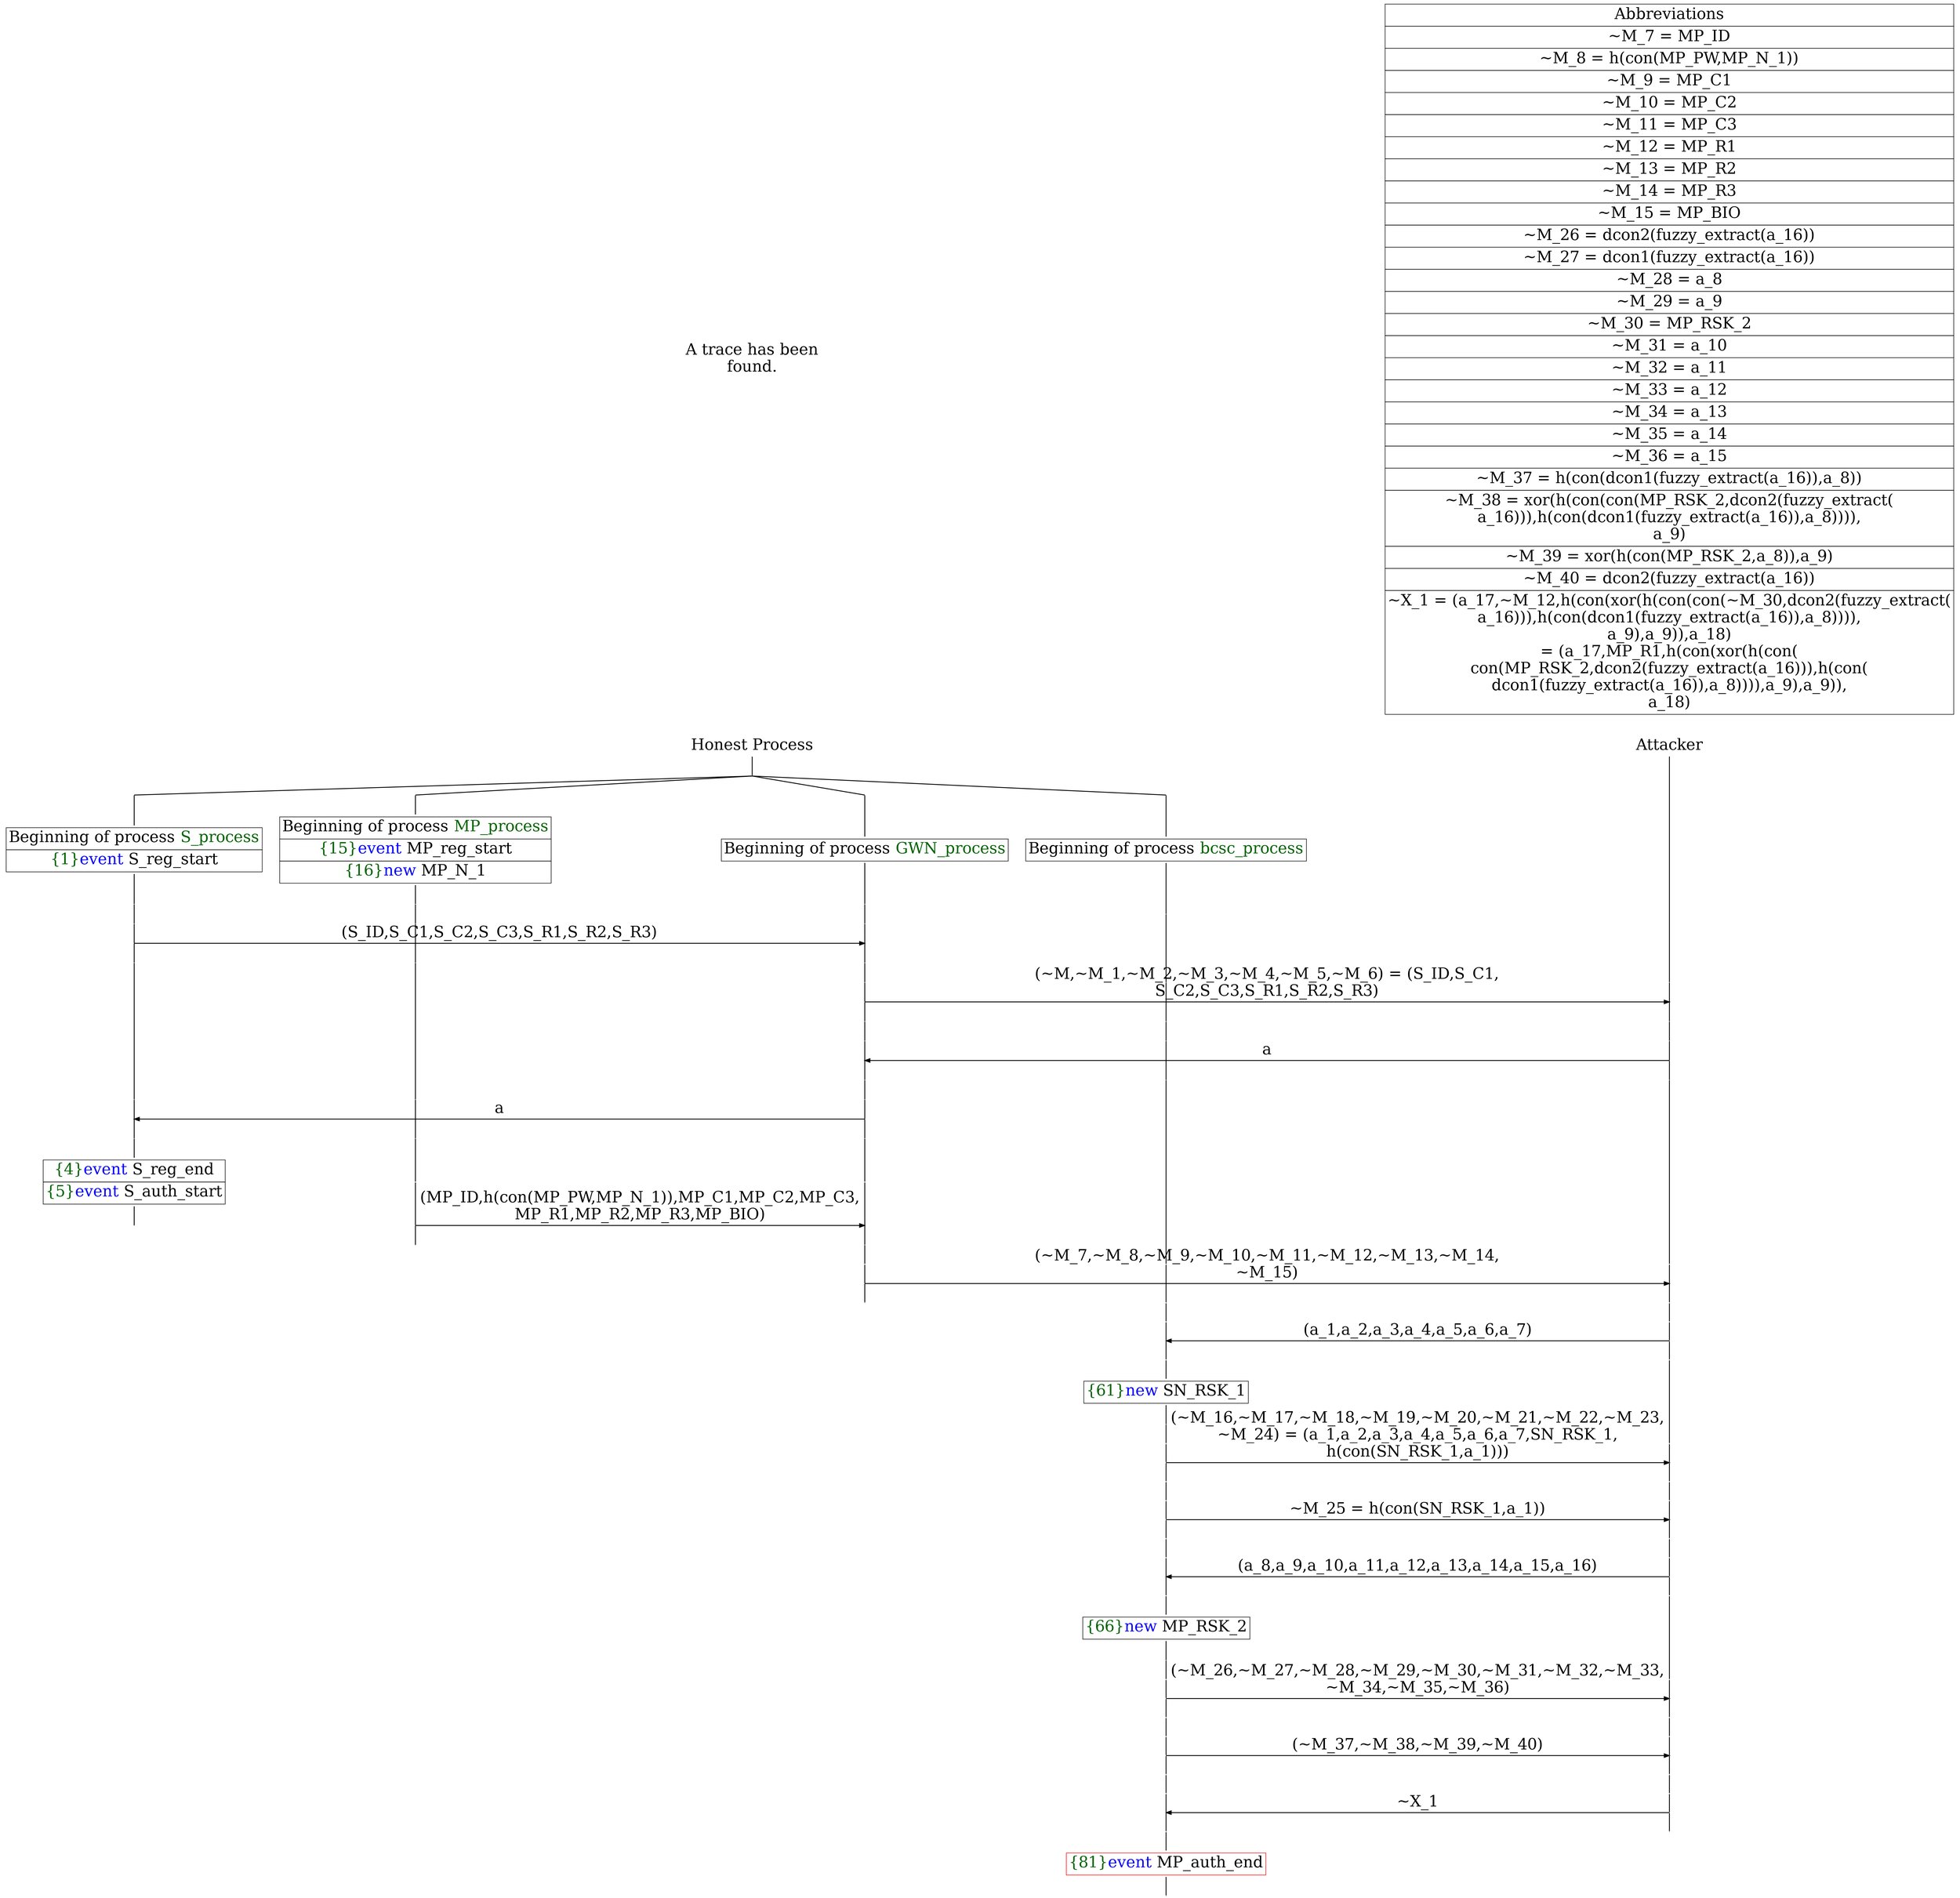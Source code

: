 digraph {
graph [ordering = out]
edge [arrowhead = none, penwidth = 1.6, fontsize = 30]
node [shape = point, width = 0, height = 0, fontsize = 30]
Trace [label = <A trace has been<br/>
found.<br/>
>, shape = plaintext]
P0__0 [label = "Honest Process", shape = plaintext]
P__0 [label = "Attacker", shape = plaintext]
Trace -> P0__0 [label = "", style = invisible, weight = 100]{rank = same; P0__0 P__0}
P0__0 -> P0__1 [label = <>, weight = 100]
/*RPar */
P0__1 -> P0_3__1 [label = <>]
P0__1 -> P0_2__1 [label = <>]
P0__1 -> P0_1__1 [label = <>]
P0__1 -> P0_0__1 [label = <>]
P0__1 [label = "", fixedsize = false, width = 0, height = 0, shape = none]
{rank = same; P0_0__1 P0_1__1 P0_2__1 P0_3__1}
P0_0__1 -> P0_0__2 [label = <>, weight = 100]
P0_0__2 [shape = plaintext, label = <<TABLE BORDER="0" CELLBORDER="1" CELLSPACING="0" CELLPADDING="4"> <TR><TD>Beginning of process <FONT COLOR="darkgreen">bcsc_process</FONT></TD></TR></TABLE>>]
P0_0__2 -> P0_0__3 [label = <>, weight = 100]
P0_1__1 -> P0_1__2 [label = <>, weight = 100]
P0_1__2 [shape = plaintext, label = <<TABLE BORDER="0" CELLBORDER="1" CELLSPACING="0" CELLPADDING="4"> <TR><TD>Beginning of process <FONT COLOR="darkgreen">GWN_process</FONT></TD></TR></TABLE>>]
P0_1__2 -> P0_1__3 [label = <>, weight = 100]
P0_2__1 -> P0_2__2 [label = <>, weight = 100]
P0_2__2 [shape = plaintext, label = <<TABLE BORDER="0" CELLBORDER="1" CELLSPACING="0" CELLPADDING="4"> <TR><TD>Beginning of process <FONT COLOR="darkgreen">MP_process</FONT></TD></TR><TR><TD><FONT COLOR="darkgreen">{15}</FONT><FONT COLOR="blue">event</FONT> MP_reg_start</TD></TR><TR><TD><FONT COLOR="darkgreen">{16}</FONT><FONT COLOR="blue">new </FONT>MP_N_1</TD></TR></TABLE>>]
P0_2__2 -> P0_2__3 [label = <>, weight = 100]
P0_3__1 -> P0_3__2 [label = <>, weight = 100]
P0_3__2 [shape = plaintext, label = <<TABLE BORDER="0" CELLBORDER="1" CELLSPACING="0" CELLPADDING="4"> <TR><TD>Beginning of process <FONT COLOR="darkgreen">S_process</FONT></TD></TR><TR><TD><FONT COLOR="darkgreen">{1}</FONT><FONT COLOR="blue">event</FONT> S_reg_start</TD></TR></TABLE>>]
P0_3__2 -> P0_3__3 [label = <>, weight = 100]
P0_3__3 -> P0_3__4 [label = <>, weight = 100]
P0_2__3 -> P0_2__4 [label = <>, weight = 100]
P0_1__3 -> P0_1__4 [label = <>, weight = 100]
{rank = same; P0_1__4 P0_2__4 P0_3__4}
P0_3__4 -> P0_3__5 [label = <>, weight = 100]
P0_1__4 -> P0_1__5 [label = <>, weight = 100]
{rank = same; P0_1__5 P0_3__5}
P0_3__5 -> P0_1__5 [label = <(S_ID,S_C1,S_C2,S_C3,S_R1,S_R2,S_R3)>, arrowhead = normal]
P0_3__5 -> P0_3__6 [label = <>, weight = 100]
P0_2__4 -> P0_2__5 [label = <>, weight = 100]
P0_1__5 -> P0_1__6 [label = <>, weight = 100]
{rank = same; P0_1__6 P0_2__5 P0_3__6}
P0_1__6 -> P0_1__7 [label = <>, weight = 100]
P0_0__3 -> P0_0__4 [label = <>, weight = 100]
P__0 -> P__1 [label = <>, weight = 100]
{rank = same; P__1 P0_0__4 P0_1__7}
P0_1__7 -> P0_1__8 [label = <>, weight = 100]
P__1 -> P__2 [label = <>, weight = 100]
{rank = same; P__2 P0_1__8}
P0_1__8 -> P__2 [label = <(~M,~M_1,~M_2,~M_3,~M_4,~M_5,~M_6) = (S_ID,S_C1,<br/>
S_C2,S_C3,S_R1,S_R2,S_R3)>, arrowhead = normal]
P0_1__8 -> P0_1__9 [label = <>, weight = 100]
P0_0__4 -> P0_0__5 [label = <>, weight = 100]
P__2 -> P__3 [label = <>, weight = 100]
{rank = same; P__3 P0_0__5 P0_1__9}
P0_1__9 -> P0_1__10 [label = <>, weight = 100]
P0_0__5 -> P0_0__6 [label = <>, weight = 100]
P__3 -> P__4 [label = <>, weight = 100]
{rank = same; P__4 P0_0__6 P0_1__10}
P0_1__10 -> P0_1__11 [label = <>, weight = 100]
P__4 -> P__5 [label = <>, weight = 100]
{rank = same; P__5 P0_1__11}
P0_1__11 -> P__5 [label = <a>, dir = back, arrowhead = normal]
P0_1__11 -> P0_1__12 [label = <>, weight = 100]
P0_0__6 -> P0_0__7 [label = <>, weight = 100]
P__5 -> P__6 [label = <>, weight = 100]
{rank = same; P__6 P0_0__7 P0_1__12}
P0_3__6 -> P0_3__7 [label = <>, weight = 100]
P0_2__5 -> P0_2__6 [label = <>, weight = 100]
P0_1__12 -> P0_1__13 [label = <>, weight = 100]
{rank = same; P0_1__13 P0_2__6 P0_3__7}
P0_3__7 -> P0_3__8 [label = <>, weight = 100]
P0_1__13 -> P0_1__14 [label = <>, weight = 100]
{rank = same; P0_1__14 P0_3__8}
P0_3__8 -> P0_1__14 [label = <a>, dir = back, arrowhead = normal]
P0_3__8 -> P0_3__9 [label = <>, weight = 100]
P0_2__6 -> P0_2__7 [label = <>, weight = 100]
P0_1__14 -> P0_1__15 [label = <>, weight = 100]
{rank = same; P0_1__15 P0_2__7 P0_3__9}
P0_3__9 -> P0_3__10 [label = <>, weight = 100]
P0_3__10 [shape = plaintext, label = <<TABLE BORDER="0" CELLBORDER="1" CELLSPACING="0" CELLPADDING="4"> <TR><TD><FONT COLOR="darkgreen">{4}</FONT><FONT COLOR="blue">event</FONT> S_reg_end</TD></TR><TR><TD><FONT COLOR="darkgreen">{5}</FONT><FONT COLOR="blue">event</FONT> S_auth_start</TD></TR></TABLE>>]
P0_3__10 -> P0_3__11 [label = <>, weight = 100]
P0_2__7 -> P0_2__8 [label = <>, weight = 100]
P0_1__15 -> P0_1__16 [label = <>, weight = 100]
{rank = same; P0_1__16 P0_2__8}
P0_2__8 -> P0_2__9 [label = <>, weight = 100]
P0_1__16 -> P0_1__17 [label = <>, weight = 100]
{rank = same; P0_1__17 P0_2__9}
P0_2__9 -> P0_1__17 [label = <(MP_ID,h(con(MP_PW,MP_N_1)),MP_C1,MP_C2,MP_C3,<br/>
MP_R1,MP_R2,MP_R3,MP_BIO)>, arrowhead = normal]
P0_2__9 -> P0_2__10 [label = <>, weight = 100]
P0_1__17 -> P0_1__18 [label = <>, weight = 100]
{rank = same; P0_1__18 P0_2__10}
P0_1__18 -> P0_1__19 [label = <>, weight = 100]
P0_0__7 -> P0_0__8 [label = <>, weight = 100]
P__6 -> P__7 [label = <>, weight = 100]
{rank = same; P__7 P0_0__8 P0_1__19}
P0_1__19 -> P0_1__20 [label = <>, weight = 100]
P__7 -> P__8 [label = <>, weight = 100]
{rank = same; P__8 P0_1__20}
P0_1__20 -> P__8 [label = <(~M_7,~M_8,~M_9,~M_10,~M_11,~M_12,~M_13,~M_14,<br/>
~M_15)>, arrowhead = normal]
P0_1__20 -> P0_1__21 [label = <>, weight = 100]
P0_0__8 -> P0_0__9 [label = <>, weight = 100]
P__8 -> P__9 [label = <>, weight = 100]
{rank = same; P__9 P0_0__9 P0_1__21}
P0_0__9 -> P0_0__10 [label = <>, weight = 100]
P__9 -> P__10 [label = <>, weight = 100]
{rank = same; P__10 P0_0__10}
P0_0__10 -> P0_0__11 [label = <>, weight = 100]
P__10 -> P__11 [label = <>, weight = 100]
{rank = same; P__11 P0_0__11}
P0_0__11 -> P__11 [label = <(a_1,a_2,a_3,a_4,a_5,a_6,a_7)>, dir = back, arrowhead = normal]
P0_0__11 -> P0_0__12 [label = <>, weight = 100]
P__11 -> P__12 [label = <>, weight = 100]
{rank = same; P__12 P0_0__12}
P0_0__12 -> P0_0__13 [label = <>, weight = 100]
P0_0__13 [shape = plaintext, label = <<TABLE BORDER="0" CELLBORDER="1" CELLSPACING="0" CELLPADDING="4"> <TR><TD><FONT COLOR="darkgreen">{61}</FONT><FONT COLOR="blue">new </FONT>SN_RSK_1</TD></TR></TABLE>>]
P0_0__13 -> P0_0__14 [label = <>, weight = 100]
P0_0__14 -> P0_0__15 [label = <>, weight = 100]
P__12 -> P__13 [label = <>, weight = 100]
{rank = same; P__13 P0_0__15}
P0_0__15 -> P0_0__16 [label = <>, weight = 100]
P__13 -> P__14 [label = <>, weight = 100]
{rank = same; P__14 P0_0__16}
P0_0__16 -> P__14 [label = <(~M_16,~M_17,~M_18,~M_19,~M_20,~M_21,~M_22,~M_23,<br/>
~M_24) = (a_1,a_2,a_3,a_4,a_5,a_6,a_7,SN_RSK_1,<br/>
h(con(SN_RSK_1,a_1)))>, arrowhead = normal]
P0_0__16 -> P0_0__17 [label = <>, weight = 100]
P__14 -> P__15 [label = <>, weight = 100]
{rank = same; P__15 P0_0__17}
P0_0__17 -> P0_0__18 [label = <>, weight = 100]
P__15 -> P__16 [label = <>, weight = 100]
{rank = same; P__16 P0_0__18}
P0_0__18 -> P0_0__19 [label = <>, weight = 100]
P__16 -> P__17 [label = <>, weight = 100]
{rank = same; P__17 P0_0__19}
P0_0__19 -> P__17 [label = <~M_25 = h(con(SN_RSK_1,a_1))>, arrowhead = normal]
P0_0__19 -> P0_0__20 [label = <>, weight = 100]
P__17 -> P__18 [label = <>, weight = 100]
{rank = same; P__18 P0_0__20}
P0_0__20 -> P0_0__21 [label = <>, weight = 100]
P__18 -> P__19 [label = <>, weight = 100]
{rank = same; P__19 P0_0__21}
P0_0__21 -> P0_0__22 [label = <>, weight = 100]
P__19 -> P__20 [label = <>, weight = 100]
{rank = same; P__20 P0_0__22}
P0_0__22 -> P__20 [label = <(a_8,a_9,a_10,a_11,a_12,a_13,a_14,a_15,a_16)>, dir = back, arrowhead = normal]
P0_0__22 -> P0_0__23 [label = <>, weight = 100]
P__20 -> P__21 [label = <>, weight = 100]
{rank = same; P__21 P0_0__23}
P0_0__23 -> P0_0__24 [label = <>, weight = 100]
P0_0__24 [shape = plaintext, label = <<TABLE BORDER="0" CELLBORDER="1" CELLSPACING="0" CELLPADDING="4"> <TR><TD><FONT COLOR="darkgreen">{66}</FONT><FONT COLOR="blue">new </FONT>MP_RSK_2</TD></TR></TABLE>>]
P0_0__24 -> P0_0__25 [label = <>, weight = 100]
P0_0__25 -> P0_0__26 [label = <>, weight = 100]
P__21 -> P__22 [label = <>, weight = 100]
{rank = same; P__22 P0_0__26}
P0_0__26 -> P0_0__27 [label = <>, weight = 100]
P__22 -> P__23 [label = <>, weight = 100]
{rank = same; P__23 P0_0__27}
P0_0__27 -> P__23 [label = <(~M_26,~M_27,~M_28,~M_29,~M_30,~M_31,~M_32,~M_33,<br/>
~M_34,~M_35,~M_36)>, arrowhead = normal]
P0_0__27 -> P0_0__28 [label = <>, weight = 100]
P__23 -> P__24 [label = <>, weight = 100]
{rank = same; P__24 P0_0__28}
P0_0__28 -> P0_0__29 [label = <>, weight = 100]
P__24 -> P__25 [label = <>, weight = 100]
{rank = same; P__25 P0_0__29}
P0_0__29 -> P0_0__30 [label = <>, weight = 100]
P__25 -> P__26 [label = <>, weight = 100]
{rank = same; P__26 P0_0__30}
P0_0__30 -> P__26 [label = <(~M_37,~M_38,~M_39,~M_40)>, arrowhead = normal]
P0_0__30 -> P0_0__31 [label = <>, weight = 100]
P__26 -> P__27 [label = <>, weight = 100]
{rank = same; P__27 P0_0__31}
P0_0__31 -> P0_0__32 [label = <>, weight = 100]
P__27 -> P__28 [label = <>, weight = 100]
{rank = same; P__28 P0_0__32}
P0_0__32 -> P0_0__33 [label = <>, weight = 100]
P__28 -> P__29 [label = <>, weight = 100]
{rank = same; P__29 P0_0__33}
P0_0__33 -> P__29 [label = <~X_1>, dir = back, arrowhead = normal]
P0_0__33 -> P0_0__34 [label = <>, weight = 100]
P__29 -> P__30 [label = <>, weight = 100]
{rank = same; P__30 P0_0__34}
P0_0__34 -> P0_0__35 [label = <>, weight = 100]
P0_0__35 [color = red, shape = plaintext, label = <<TABLE BORDER="0" CELLBORDER="1" CELLSPACING="0" CELLPADDING="4"> <TR><TD><FONT COLOR="darkgreen">{81}</FONT><FONT COLOR="blue">event</FONT> MP_auth_end</TD></TR></TABLE>>]
P0_0__35 -> P0_0__36 [label = <>, weight = 100]
Abbrev [shape = plaintext, label = <<TABLE BORDER="0" CELLBORDER="1" CELLSPACING="0" CELLPADDING="4"><TR> <TD> Abbreviations </TD></TR><TR><TD>~M_7 = MP_ID</TD></TR><TR><TD>~M_8 = h(con(MP_PW,MP_N_1))</TD></TR><TR><TD>~M_9 = MP_C1</TD></TR><TR><TD>~M_10 = MP_C2</TD></TR><TR><TD>~M_11 = MP_C3</TD></TR><TR><TD>~M_12 = MP_R1</TD></TR><TR><TD>~M_13 = MP_R2</TD></TR><TR><TD>~M_14 = MP_R3</TD></TR><TR><TD>~M_15 = MP_BIO</TD></TR><TR><TD>~M_26 = dcon2(fuzzy_extract(a_16))</TD></TR><TR><TD>~M_27 = dcon1(fuzzy_extract(a_16))</TD></TR><TR><TD>~M_28 = a_8</TD></TR><TR><TD>~M_29 = a_9</TD></TR><TR><TD>~M_30 = MP_RSK_2</TD></TR><TR><TD>~M_31 = a_10</TD></TR><TR><TD>~M_32 = a_11</TD></TR><TR><TD>~M_33 = a_12</TD></TR><TR><TD>~M_34 = a_13</TD></TR><TR><TD>~M_35 = a_14</TD></TR><TR><TD>~M_36 = a_15</TD></TR><TR><TD>~M_37 = h(con(dcon1(fuzzy_extract(a_16)),a_8))</TD></TR><TR><TD>~M_38 = xor(h(con(con(MP_RSK_2,dcon2(fuzzy_extract(<br/>
a_16))),h(con(dcon1(fuzzy_extract(a_16)),a_8)))),<br/>
a_9)</TD></TR><TR><TD>~M_39 = xor(h(con(MP_RSK_2,a_8)),a_9)</TD></TR><TR><TD>~M_40 = dcon2(fuzzy_extract(a_16))</TD></TR><TR><TD>~X_1 = (a_17,~M_12,h(con(xor(h(con(con(~M_30,dcon2(fuzzy_extract(<br/>
a_16))),h(con(dcon1(fuzzy_extract(a_16)),a_8)))),<br/>
a_9),a_9)),a_18)<br/>
= (a_17,MP_R1,h(con(xor(h(con(<br/>
con(MP_RSK_2,dcon2(fuzzy_extract(a_16))),h(con(<br/>
dcon1(fuzzy_extract(a_16)),a_8)))),a_9),a_9)),<br/>
a_18)</TD></TR></TABLE>>]Abbrev -> P__0 [style = invisible, weight =100]}